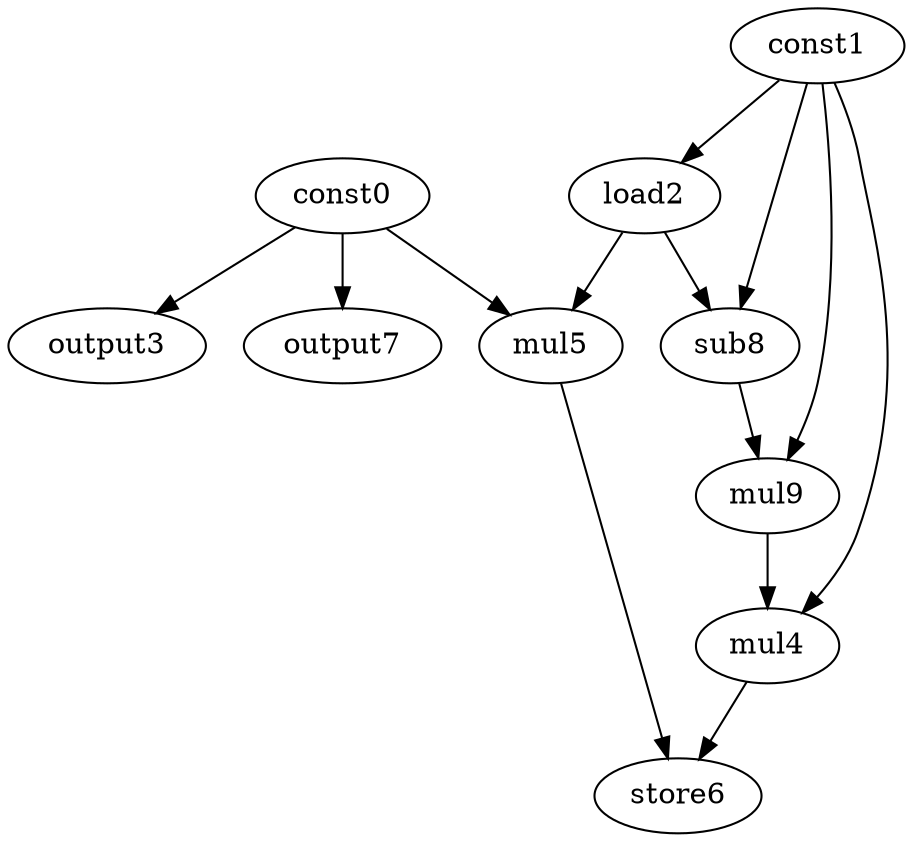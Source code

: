 digraph G { 
const0[opcode=const]; 
const1[opcode=const]; 
load2[opcode=load]; 
output3[opcode=output]; 
mul4[opcode=mul]; 
mul5[opcode=mul]; 
store6[opcode=store]; 
output7[opcode=output]; 
sub8[opcode=sub]; 
mul9[opcode=mul]; 
const1->load2[operand=0];
const0->output3[operand=0];
const0->output7[operand=0];
const0->mul5[operand=0];
load2->mul5[operand=1];
const1->sub8[operand=0];
load2->sub8[operand=1];
sub8->mul9[operand=0];
const1->mul9[operand=1];
const1->mul4[operand=0];
mul9->mul4[operand=1];
mul4->store6[operand=0];
mul5->store6[operand=1];
}
